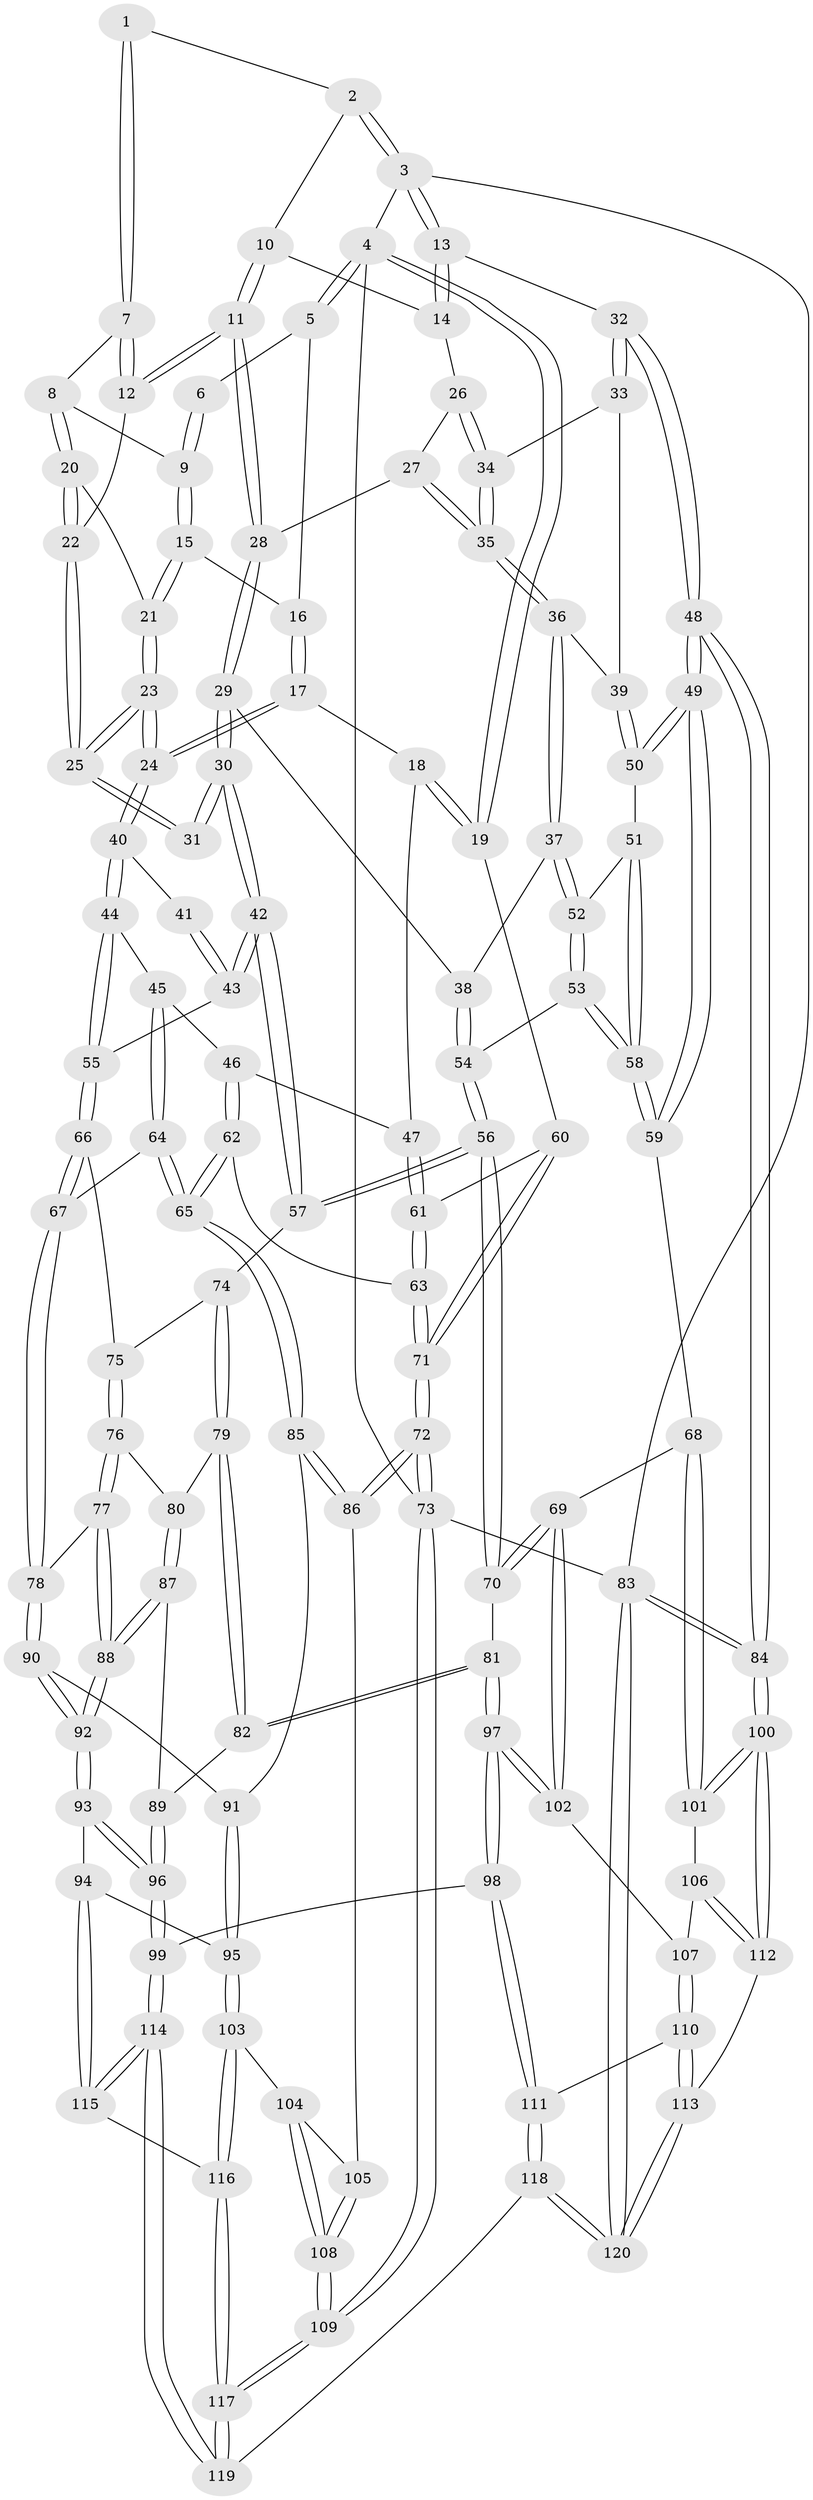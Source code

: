 // coarse degree distribution, {3: 0.1527777777777778, 5: 0.3194444444444444, 8: 0.013888888888888888, 4: 0.3888888888888889, 6: 0.1111111111111111, 2: 0.013888888888888888}
// Generated by graph-tools (version 1.1) at 2025/52/02/27/25 19:52:43]
// undirected, 120 vertices, 297 edges
graph export_dot {
graph [start="1"]
  node [color=gray90,style=filled];
  1 [pos="+0.6932022388261248+0"];
  2 [pos="+0.8245793618472993+0"];
  3 [pos="+1+0"];
  4 [pos="+0+0"];
  5 [pos="+0.2261370217374064+0"];
  6 [pos="+0.4227152312902999+0"];
  7 [pos="+0.5902568612557529+0.09845983191247781"];
  8 [pos="+0.5209782463106375+0.06855991384142246"];
  9 [pos="+0.49373220329390005+0.04957816795469013"];
  10 [pos="+0.8152088268871203+0"];
  11 [pos="+0.6503596411837843+0.16206620411389916"];
  12 [pos="+0.6402024773740567+0.15616517721548437"];
  13 [pos="+1+0.14013513487806814"];
  14 [pos="+0.8675863519970972+0.14284447036568987"];
  15 [pos="+0.4211344972329597+0.12211287572994145"];
  16 [pos="+0.2744207011354566+0"];
  17 [pos="+0.25515642649619547+0.22805650073105624"];
  18 [pos="+0.23656798604619636+0.23328090926705544"];
  19 [pos="+0+0.07251095279711153"];
  20 [pos="+0.49101465446237097+0.18922546341113936"];
  21 [pos="+0.41541430648577093+0.14860726361170853"];
  22 [pos="+0.49644553416118675+0.19507304507517298"];
  23 [pos="+0.31455899927314324+0.24248769131222517"];
  24 [pos="+0.3062754576470751+0.24657891286150116"];
  25 [pos="+0.4882857592509109+0.2548661081825456"];
  26 [pos="+0.8504682737503464+0.16731910269868122"];
  27 [pos="+0.6830062660304518+0.17712101871571378"];
  28 [pos="+0.6576284695968061+0.17401013826921705"];
  29 [pos="+0.6152642498154767+0.3308391155459879"];
  30 [pos="+0.60943404229623+0.3363317433888103"];
  31 [pos="+0.5133542252104416+0.2914887375875525"];
  32 [pos="+1+0.28339794331970664"];
  33 [pos="+0.9201209061737002+0.27345238702205665"];
  34 [pos="+0.8585663558299909+0.22806500776483285"];
  35 [pos="+0.8019651641643697+0.33205614053546323"];
  36 [pos="+0.8019591463233278+0.33207880531416933"];
  37 [pos="+0.8000023745076213+0.33462059073292477"];
  38 [pos="+0.7092600528917737+0.3437182184047633"];
  39 [pos="+0.9177854657507991+0.3602119565269156"];
  40 [pos="+0.3493373439919002+0.3357924112341738"];
  41 [pos="+0.458982974766811+0.322996944103622"];
  42 [pos="+0.5887792544334722+0.4176388383091384"];
  43 [pos="+0.47670598754669974+0.4304827999651058"];
  44 [pos="+0.3564214836724741+0.39661900310734116"];
  45 [pos="+0.30764468905878933+0.4340350833104154"];
  46 [pos="+0.2943523925895701+0.43158980797793345"];
  47 [pos="+0.1602006738241679+0.39417872805322"];
  48 [pos="+1+0.5111776480186425"];
  49 [pos="+1+0.5132941107276004"];
  50 [pos="+0.9292524967273885+0.3747007595419901"];
  51 [pos="+0.8498317611602492+0.4194605320334299"];
  52 [pos="+0.8048896783890184+0.3652214381852783"];
  53 [pos="+0.7591724332757736+0.45822441923095814"];
  54 [pos="+0.7498248263020793+0.4599233434204849"];
  55 [pos="+0.42371258580172+0.4469820203034331"];
  56 [pos="+0.6637243753896233+0.5039538135676241"];
  57 [pos="+0.6151219991739427+0.4811700992941301"];
  58 [pos="+0.8660003601863109+0.5148311877049992"];
  59 [pos="+0.9159767663378434+0.5808316188939002"];
  60 [pos="+0+0.08805147236245656"];
  61 [pos="+0.13800373218543807+0.4134914378363845"];
  62 [pos="+0.14282457051576491+0.5095741682140097"];
  63 [pos="+0.12640464064274842+0.46500252254784136"];
  64 [pos="+0.2731755766021445+0.5480632693763037"];
  65 [pos="+0.1702941968420572+0.5984823763229802"];
  66 [pos="+0.4211723859612955+0.4965339301780636"];
  67 [pos="+0.3874008253030362+0.5728184238404506"];
  68 [pos="+0.9001801571750252+0.5960200374621063"];
  69 [pos="+0.8054833742235119+0.6508230762853421"];
  70 [pos="+0.7475958117674681+0.6371262461789993"];
  71 [pos="+0+0.4790975101523317"];
  72 [pos="+0+0.6415773848779625"];
  73 [pos="+0+1"];
  74 [pos="+0.5962564983277615+0.5068858756335065"];
  75 [pos="+0.5060910168623779+0.5407503905493519"];
  76 [pos="+0.4825244769839069+0.5968496238398547"];
  77 [pos="+0.41613590716121873+0.6039518838619923"];
  78 [pos="+0.3914913626917362+0.5815710015766955"];
  79 [pos="+0.586217003167858+0.5452091615871992"];
  80 [pos="+0.5093868662691038+0.613139321779465"];
  81 [pos="+0.6962658049408804+0.6645600929907408"];
  82 [pos="+0.5913000664197986+0.6608558454646899"];
  83 [pos="+1+1"];
  84 [pos="+1+1"];
  85 [pos="+0.1606693403409069+0.6267456931884827"];
  86 [pos="+0.12188580493401426+0.6737893551045518"];
  87 [pos="+0.5356714626659553+0.6623772601530107"];
  88 [pos="+0.4354459212862109+0.703581674538187"];
  89 [pos="+0.5699128056653359+0.674467904708121"];
  90 [pos="+0.3237901935198317+0.6713728410825361"];
  91 [pos="+0.3019845405305173+0.6775902605648486"];
  92 [pos="+0.42733223803385684+0.7255350530626793"];
  93 [pos="+0.4270572771995386+0.7662745774831622"];
  94 [pos="+0.3734477888729288+0.7977627402362731"];
  95 [pos="+0.33279154448763026+0.808551388668293"];
  96 [pos="+0.5602188909192222+0.8367079977987671"];
  97 [pos="+0.6312617035612157+0.8305049514093865"];
  98 [pos="+0.6034091460401592+0.8598904503062926"];
  99 [pos="+0.5743461888328524+0.8557873225115731"];
  100 [pos="+1+1"];
  101 [pos="+0.9665938119956372+0.8333504687083121"];
  102 [pos="+0.8079118070382068+0.7619810045600036"];
  103 [pos="+0.3160097134694613+0.8202674163825104"];
  104 [pos="+0.25935917261731184+0.811812989318797"];
  105 [pos="+0.12531057096309806+0.6869863338903348"];
  106 [pos="+0.8791599107132467+0.8136278225598528"];
  107 [pos="+0.8121124386603636+0.7706169000256489"];
  108 [pos="+0.021984520857087502+1"];
  109 [pos="+0+1"];
  110 [pos="+0.7655946778455068+0.9121969557676308"];
  111 [pos="+0.626976091050347+0.8819315801821944"];
  112 [pos="+0.8425292488248467+0.901540955802439"];
  113 [pos="+0.7762667495996713+0.9241824692244502"];
  114 [pos="+0.5100453233781818+0.9292003233209455"];
  115 [pos="+0.42637959327508906+0.906725066372455"];
  116 [pos="+0.32694865416423796+0.9399705957283202"];
  117 [pos="+0.2173382189085928+1"];
  118 [pos="+0.6984040459917666+1"];
  119 [pos="+0.42082877032800636+1"];
  120 [pos="+0.8711873392632227+1"];
  1 -- 2;
  1 -- 7;
  1 -- 7;
  2 -- 3;
  2 -- 3;
  2 -- 10;
  3 -- 4;
  3 -- 13;
  3 -- 13;
  3 -- 83;
  4 -- 5;
  4 -- 5;
  4 -- 19;
  4 -- 19;
  4 -- 73;
  5 -- 6;
  5 -- 16;
  6 -- 9;
  6 -- 9;
  7 -- 8;
  7 -- 12;
  7 -- 12;
  8 -- 9;
  8 -- 20;
  8 -- 20;
  9 -- 15;
  9 -- 15;
  10 -- 11;
  10 -- 11;
  10 -- 14;
  11 -- 12;
  11 -- 12;
  11 -- 28;
  11 -- 28;
  12 -- 22;
  13 -- 14;
  13 -- 14;
  13 -- 32;
  14 -- 26;
  15 -- 16;
  15 -- 21;
  15 -- 21;
  16 -- 17;
  16 -- 17;
  17 -- 18;
  17 -- 24;
  17 -- 24;
  18 -- 19;
  18 -- 19;
  18 -- 47;
  19 -- 60;
  20 -- 21;
  20 -- 22;
  20 -- 22;
  21 -- 23;
  21 -- 23;
  22 -- 25;
  22 -- 25;
  23 -- 24;
  23 -- 24;
  23 -- 25;
  23 -- 25;
  24 -- 40;
  24 -- 40;
  25 -- 31;
  25 -- 31;
  26 -- 27;
  26 -- 34;
  26 -- 34;
  27 -- 28;
  27 -- 35;
  27 -- 35;
  28 -- 29;
  28 -- 29;
  29 -- 30;
  29 -- 30;
  29 -- 38;
  30 -- 31;
  30 -- 31;
  30 -- 42;
  30 -- 42;
  32 -- 33;
  32 -- 33;
  32 -- 48;
  32 -- 48;
  33 -- 34;
  33 -- 39;
  34 -- 35;
  34 -- 35;
  35 -- 36;
  35 -- 36;
  36 -- 37;
  36 -- 37;
  36 -- 39;
  37 -- 38;
  37 -- 52;
  37 -- 52;
  38 -- 54;
  38 -- 54;
  39 -- 50;
  39 -- 50;
  40 -- 41;
  40 -- 44;
  40 -- 44;
  41 -- 43;
  41 -- 43;
  42 -- 43;
  42 -- 43;
  42 -- 57;
  42 -- 57;
  43 -- 55;
  44 -- 45;
  44 -- 55;
  44 -- 55;
  45 -- 46;
  45 -- 64;
  45 -- 64;
  46 -- 47;
  46 -- 62;
  46 -- 62;
  47 -- 61;
  47 -- 61;
  48 -- 49;
  48 -- 49;
  48 -- 84;
  48 -- 84;
  49 -- 50;
  49 -- 50;
  49 -- 59;
  49 -- 59;
  50 -- 51;
  51 -- 52;
  51 -- 58;
  51 -- 58;
  52 -- 53;
  52 -- 53;
  53 -- 54;
  53 -- 58;
  53 -- 58;
  54 -- 56;
  54 -- 56;
  55 -- 66;
  55 -- 66;
  56 -- 57;
  56 -- 57;
  56 -- 70;
  56 -- 70;
  57 -- 74;
  58 -- 59;
  58 -- 59;
  59 -- 68;
  60 -- 61;
  60 -- 71;
  60 -- 71;
  61 -- 63;
  61 -- 63;
  62 -- 63;
  62 -- 65;
  62 -- 65;
  63 -- 71;
  63 -- 71;
  64 -- 65;
  64 -- 65;
  64 -- 67;
  65 -- 85;
  65 -- 85;
  66 -- 67;
  66 -- 67;
  66 -- 75;
  67 -- 78;
  67 -- 78;
  68 -- 69;
  68 -- 101;
  68 -- 101;
  69 -- 70;
  69 -- 70;
  69 -- 102;
  69 -- 102;
  70 -- 81;
  71 -- 72;
  71 -- 72;
  72 -- 73;
  72 -- 73;
  72 -- 86;
  72 -- 86;
  73 -- 109;
  73 -- 109;
  73 -- 83;
  74 -- 75;
  74 -- 79;
  74 -- 79;
  75 -- 76;
  75 -- 76;
  76 -- 77;
  76 -- 77;
  76 -- 80;
  77 -- 78;
  77 -- 88;
  77 -- 88;
  78 -- 90;
  78 -- 90;
  79 -- 80;
  79 -- 82;
  79 -- 82;
  80 -- 87;
  80 -- 87;
  81 -- 82;
  81 -- 82;
  81 -- 97;
  81 -- 97;
  82 -- 89;
  83 -- 84;
  83 -- 84;
  83 -- 120;
  83 -- 120;
  84 -- 100;
  84 -- 100;
  85 -- 86;
  85 -- 86;
  85 -- 91;
  86 -- 105;
  87 -- 88;
  87 -- 88;
  87 -- 89;
  88 -- 92;
  88 -- 92;
  89 -- 96;
  89 -- 96;
  90 -- 91;
  90 -- 92;
  90 -- 92;
  91 -- 95;
  91 -- 95;
  92 -- 93;
  92 -- 93;
  93 -- 94;
  93 -- 96;
  93 -- 96;
  94 -- 95;
  94 -- 115;
  94 -- 115;
  95 -- 103;
  95 -- 103;
  96 -- 99;
  96 -- 99;
  97 -- 98;
  97 -- 98;
  97 -- 102;
  97 -- 102;
  98 -- 99;
  98 -- 111;
  98 -- 111;
  99 -- 114;
  99 -- 114;
  100 -- 101;
  100 -- 101;
  100 -- 112;
  100 -- 112;
  101 -- 106;
  102 -- 107;
  103 -- 104;
  103 -- 116;
  103 -- 116;
  104 -- 105;
  104 -- 108;
  104 -- 108;
  105 -- 108;
  105 -- 108;
  106 -- 107;
  106 -- 112;
  106 -- 112;
  107 -- 110;
  107 -- 110;
  108 -- 109;
  108 -- 109;
  109 -- 117;
  109 -- 117;
  110 -- 111;
  110 -- 113;
  110 -- 113;
  111 -- 118;
  111 -- 118;
  112 -- 113;
  113 -- 120;
  113 -- 120;
  114 -- 115;
  114 -- 115;
  114 -- 119;
  114 -- 119;
  115 -- 116;
  116 -- 117;
  116 -- 117;
  117 -- 119;
  117 -- 119;
  118 -- 119;
  118 -- 120;
  118 -- 120;
}
